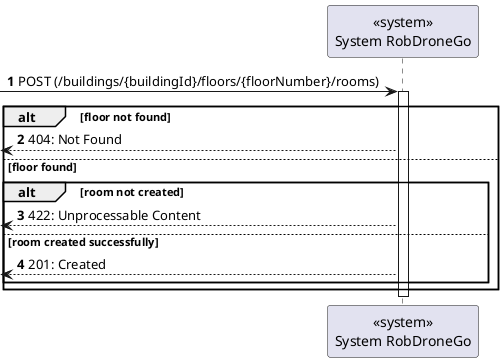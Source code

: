 @startuml
autonumber


participant "<<system>>\nSystem RobDroneGo" as sys


    [-> sys: POST (/buildings/{buildingId}/floors/{floorNumber}/rooms)
    activate sys

    alt floor not found
        [<-- sys : 404: Not Found
    else floor found
    alt room not created
        [<-- sys : 422: Unprocessable Content
    else room created successfully
        [<-- sys : 201: Created
        end
    end

    deactivate sys

@enduml
